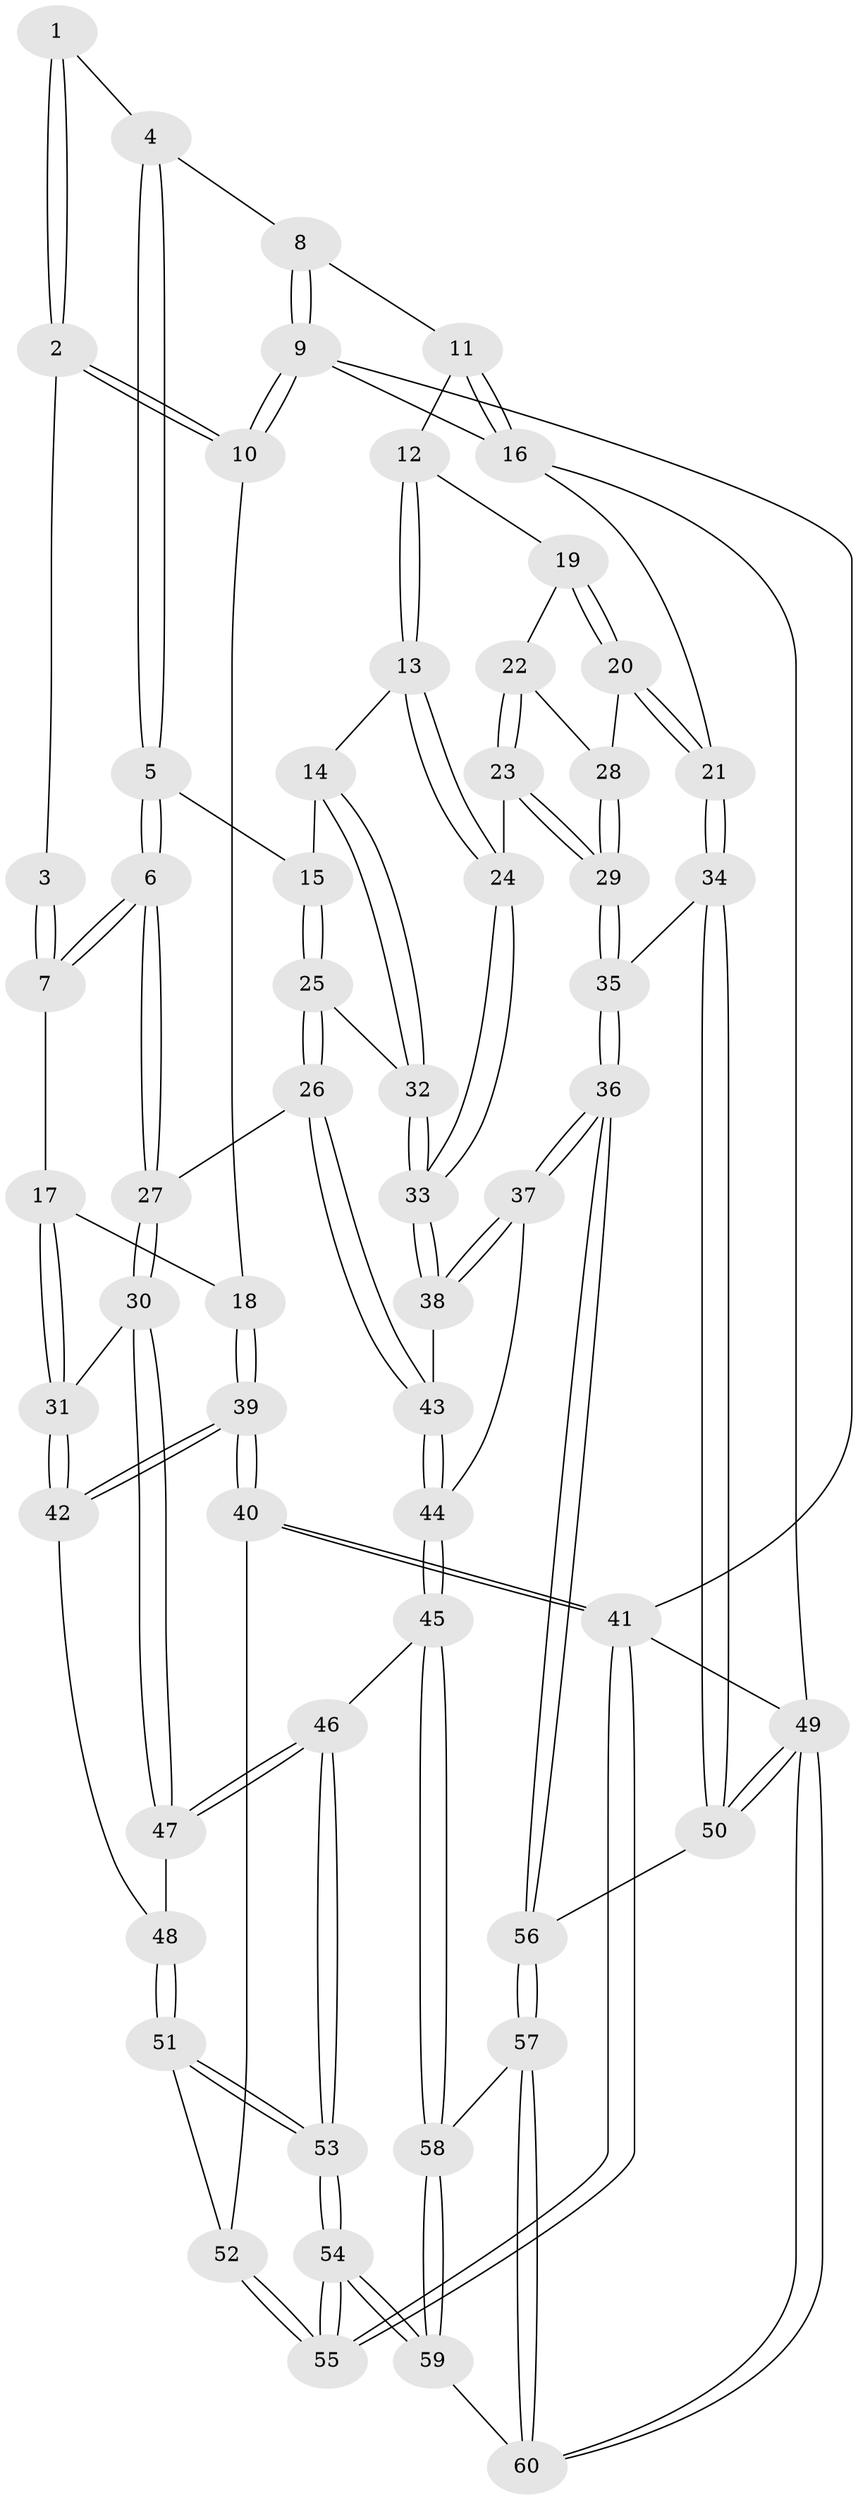 // coarse degree distribution, {3: 0.08333333333333333, 2: 0.027777777777777776, 4: 0.5555555555555556, 5: 0.25, 8: 0.027777777777777776, 6: 0.05555555555555555}
// Generated by graph-tools (version 1.1) at 2025/24/03/03/25 07:24:35]
// undirected, 60 vertices, 147 edges
graph export_dot {
graph [start="1"]
  node [color=gray90,style=filled];
  1 [pos="+0.5372663866811904+0.03980122794061447"];
  2 [pos="+0+0.09767850765953426"];
  3 [pos="+0.29353057372251723+0.2184855668582822"];
  4 [pos="+0.5535362554023235+0.03047389478021519"];
  5 [pos="+0.4915265618698342+0.2721883873395546"];
  6 [pos="+0.3248491167386912+0.4147106755839541"];
  7 [pos="+0.2772059385902541+0.37156764296903527"];
  8 [pos="+0.6028717885561187+0"];
  9 [pos="+0+0"];
  10 [pos="+0+0.03804153195399943"];
  11 [pos="+0.7277335607744515+0"];
  12 [pos="+0.7489251938665086+0.12325626452739463"];
  13 [pos="+0.7460023721006187+0.13560572837267224"];
  14 [pos="+0.6278790706792907+0.41550410527048187"];
  15 [pos="+0.5086910925582864+0.35674147579762383"];
  16 [pos="+1+0"];
  17 [pos="+0.20833943687397216+0.38231804171918243"];
  18 [pos="+0+0.12055903073608971"];
  19 [pos="+0.7779156557496211+0.16683181228710495"];
  20 [pos="+1+0.40472579396920144"];
  21 [pos="+1+0.4244189025948934"];
  22 [pos="+0.8902586572966577+0.39472129179656235"];
  23 [pos="+0.7882431797493841+0.4884365581935458"];
  24 [pos="+0.772054009420577+0.48679747588655525"];
  25 [pos="+0.44734436425288565+0.4803555142166679"];
  26 [pos="+0.43491523727212655+0.4896330393515847"];
  27 [pos="+0.34592996025846334+0.45501065574774585"];
  28 [pos="+0.9295985179275197+0.41443691314723763"];
  29 [pos="+0.8951809032893079+0.5722867034403468"];
  30 [pos="+0.27762669633498144+0.5581715389497177"];
  31 [pos="+0.1235216357126993+0.5076635656232334"];
  32 [pos="+0.6282149958135397+0.44390518630192694"];
  33 [pos="+0.6791311808726647+0.5271545183626379"];
  34 [pos="+1+0.639954632088118"];
  35 [pos="+0.9102643623371095+0.5997364227515279"];
  36 [pos="+0.7352936965207655+0.7604036909274816"];
  37 [pos="+0.6851219869799712+0.7254768212776884"];
  38 [pos="+0.6779069451461475+0.531489813385985"];
  39 [pos="+0+0.5889288868360788"];
  40 [pos="+0+0.6232241145511678"];
  41 [pos="+0+1"];
  42 [pos="+0+0.5820519541037359"];
  43 [pos="+0.4644694808963493+0.5616933138517864"];
  44 [pos="+0.4667085071477058+0.7391730497336287"];
  45 [pos="+0.4332530965285675+0.7645839578125119"];
  46 [pos="+0.3771919998434876+0.7548332162199473"];
  47 [pos="+0.26919569348306516+0.6760089600747629"];
  48 [pos="+0.21732640430879144+0.6824222944815462"];
  49 [pos="+1+1"];
  50 [pos="+1+0.7012784047913114"];
  51 [pos="+0.13010797366660787+0.8259884113854191"];
  52 [pos="+0.03728155182203604+0.7785662579531999"];
  53 [pos="+0.1754918678213019+0.9205178600570934"];
  54 [pos="+0.12643739791045505+1"];
  55 [pos="+0.026936159393532954+1"];
  56 [pos="+0.7885227480115182+0.8722371558387236"];
  57 [pos="+0.78610738009165+0.9393376351770576"];
  58 [pos="+0.44683467278992345+0.8979984164444209"];
  59 [pos="+0.4015302769073162+1"];
  60 [pos="+0.8273968290076225+1"];
  1 -- 2;
  1 -- 2;
  1 -- 4;
  2 -- 3;
  2 -- 10;
  2 -- 10;
  3 -- 7;
  3 -- 7;
  4 -- 5;
  4 -- 5;
  4 -- 8;
  5 -- 6;
  5 -- 6;
  5 -- 15;
  6 -- 7;
  6 -- 7;
  6 -- 27;
  6 -- 27;
  7 -- 17;
  8 -- 9;
  8 -- 9;
  8 -- 11;
  9 -- 10;
  9 -- 10;
  9 -- 16;
  9 -- 41;
  10 -- 18;
  11 -- 12;
  11 -- 16;
  11 -- 16;
  12 -- 13;
  12 -- 13;
  12 -- 19;
  13 -- 14;
  13 -- 24;
  13 -- 24;
  14 -- 15;
  14 -- 32;
  14 -- 32;
  15 -- 25;
  15 -- 25;
  16 -- 21;
  16 -- 49;
  17 -- 18;
  17 -- 31;
  17 -- 31;
  18 -- 39;
  18 -- 39;
  19 -- 20;
  19 -- 20;
  19 -- 22;
  20 -- 21;
  20 -- 21;
  20 -- 28;
  21 -- 34;
  21 -- 34;
  22 -- 23;
  22 -- 23;
  22 -- 28;
  23 -- 24;
  23 -- 29;
  23 -- 29;
  24 -- 33;
  24 -- 33;
  25 -- 26;
  25 -- 26;
  25 -- 32;
  26 -- 27;
  26 -- 43;
  26 -- 43;
  27 -- 30;
  27 -- 30;
  28 -- 29;
  28 -- 29;
  29 -- 35;
  29 -- 35;
  30 -- 31;
  30 -- 47;
  30 -- 47;
  31 -- 42;
  31 -- 42;
  32 -- 33;
  32 -- 33;
  33 -- 38;
  33 -- 38;
  34 -- 35;
  34 -- 50;
  34 -- 50;
  35 -- 36;
  35 -- 36;
  36 -- 37;
  36 -- 37;
  36 -- 56;
  36 -- 56;
  37 -- 38;
  37 -- 38;
  37 -- 44;
  38 -- 43;
  39 -- 40;
  39 -- 40;
  39 -- 42;
  39 -- 42;
  40 -- 41;
  40 -- 41;
  40 -- 52;
  41 -- 55;
  41 -- 55;
  41 -- 49;
  42 -- 48;
  43 -- 44;
  43 -- 44;
  44 -- 45;
  44 -- 45;
  45 -- 46;
  45 -- 58;
  45 -- 58;
  46 -- 47;
  46 -- 47;
  46 -- 53;
  46 -- 53;
  47 -- 48;
  48 -- 51;
  48 -- 51;
  49 -- 50;
  49 -- 50;
  49 -- 60;
  49 -- 60;
  50 -- 56;
  51 -- 52;
  51 -- 53;
  51 -- 53;
  52 -- 55;
  52 -- 55;
  53 -- 54;
  53 -- 54;
  54 -- 55;
  54 -- 55;
  54 -- 59;
  54 -- 59;
  56 -- 57;
  56 -- 57;
  57 -- 58;
  57 -- 60;
  57 -- 60;
  58 -- 59;
  58 -- 59;
  59 -- 60;
}
